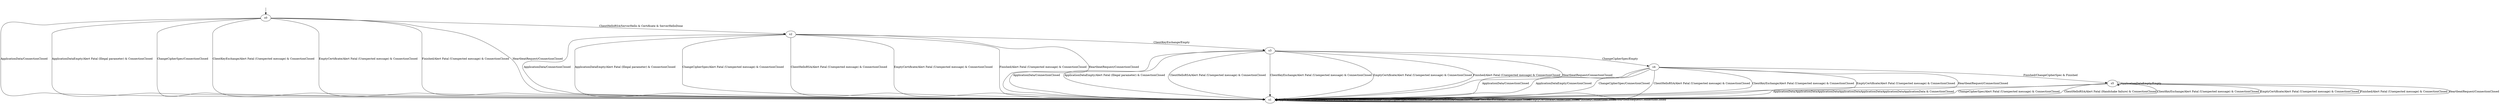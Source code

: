 digraph h0 {
s0 [label="s0"];
s1 [label="s1"];
s2 [label="s2"];
s3 [label="s3"];
s4 [label="s4"];
s5 [label="s5"];
s0 -> s1 [label="ApplicationData/ConnectionClosed"];
s0 -> s1 [label="ApplicationDataEmpty/Alert Fatal (Illegal parameter) & ConnectionClosed"];
s0 -> s1 [label="ChangeCipherSpec/ConnectionClosed"];
s0 -> s2 [label="ClientHelloRSA/ServerHello & Certificate & ServerHelloDone"];
s0 -> s1 [label="ClientKeyExchange/Alert Fatal (Unexpected message) & ConnectionClosed"];
s0 -> s1 [label="EmptyCertificate/Alert Fatal (Unexpected message) & ConnectionClosed"];
s0 -> s1 [label="Finished/Alert Fatal (Unexpected message) & ConnectionClosed"];
s0 -> s1 [label="HeartbeatRequest/ConnectionClosed"];
s1 -> s1 [label="ApplicationData/ConnectionClosed"];
s1 -> s1 [label="ApplicationDataEmpty/ConnectionClosed"];
s1 -> s1 [label="ChangeCipherSpec/ConnectionClosed"];
s1 -> s1 [label="ClientHelloRSA/ConnectionClosed"];
s1 -> s1 [label="ClientKeyExchange/ConnectionClosed"];
s1 -> s1 [label="EmptyCertificate/ConnectionClosed"];
s1 -> s1 [label="Finished/ConnectionClosed"];
s1 -> s1 [label="HeartbeatRequest/ConnectionClosed"];
s2 -> s1 [label="ApplicationData/ConnectionClosed"];
s2 -> s1 [label="ApplicationDataEmpty/Alert Fatal (Illegal parameter) & ConnectionClosed"];
s2 -> s1 [label="ChangeCipherSpec/Alert Fatal (Unexpected message) & ConnectionClosed"];
s2 -> s1 [label="ClientHelloRSA/Alert Fatal (Unexpected message) & ConnectionClosed"];
s2 -> s3 [label="ClientKeyExchange/Empty"];
s2 -> s1 [label="EmptyCertificate/Alert Fatal (Unexpected message) & ConnectionClosed"];
s2 -> s1 [label="Finished/Alert Fatal (Unexpected message) & ConnectionClosed"];
s2 -> s1 [label="HeartbeatRequest/ConnectionClosed"];
s3 -> s1 [label="ApplicationData/ConnectionClosed"];
s3 -> s1 [label="ApplicationDataEmpty/Alert Fatal (Illegal parameter) & ConnectionClosed"];
s3 -> s4 [label="ChangeCipherSpec/Empty"];
s3 -> s1 [label="ClientHelloRSA/Alert Fatal (Unexpected message) & ConnectionClosed"];
s3 -> s1 [label="ClientKeyExchange/Alert Fatal (Unexpected message) & ConnectionClosed"];
s3 -> s1 [label="EmptyCertificate/Alert Fatal (Unexpected message) & ConnectionClosed"];
s3 -> s1 [label="Finished/Alert Fatal (Unexpected message) & ConnectionClosed"];
s3 -> s1 [label="HeartbeatRequest/ConnectionClosed"];
s4 -> s1 [label="ApplicationData/ConnectionClosed"];
s4 -> s1 [label="ApplicationDataEmpty/ConnectionClosed"];
s4 -> s1 [label="ChangeCipherSpec/ConnectionClosed"];
s4 -> s1 [label="ClientHelloRSA/Alert Fatal (Unexpected message) & ConnectionClosed"];
s4 -> s1 [label="ClientKeyExchange/Alert Fatal (Unexpected message) & ConnectionClosed"];
s4 -> s1 [label="EmptyCertificate/Alert Fatal (Unexpected message) & ConnectionClosed"];
s4 -> s5 [label="Finished/ChangeCipherSpec & Finished"];
s4 -> s1 [label="HeartbeatRequest/ConnectionClosed"];
s5 -> s1 [label="ApplicationData/ApplicationDataApplicationDataApplicationDataApplicationDataApplicationDataApplicationData & ConnectionClosed"];
s5 -> s5 [label="ApplicationDataEmpty/Empty"];
s5 -> s1 [label="ChangeCipherSpec/Alert Fatal (Unexpected message) & ConnectionClosed"];
s5 -> s1 [label="ClientHelloRSA/Alert Fatal (Handshake failure) & ConnectionClosed"];
s5 -> s1 [label="ClientKeyExchange/Alert Fatal (Unexpected message) & ConnectionClosed"];
s5 -> s1 [label="EmptyCertificate/Alert Fatal (Unexpected message) & ConnectionClosed"];
s5 -> s1 [label="Finished/Alert Fatal (Unexpected message) & ConnectionClosed"];
s5 -> s1 [label="HeartbeatRequest/ConnectionClosed"];
__start0 [shape=none, label=""];
__start0 -> s0 [label=""];
}
